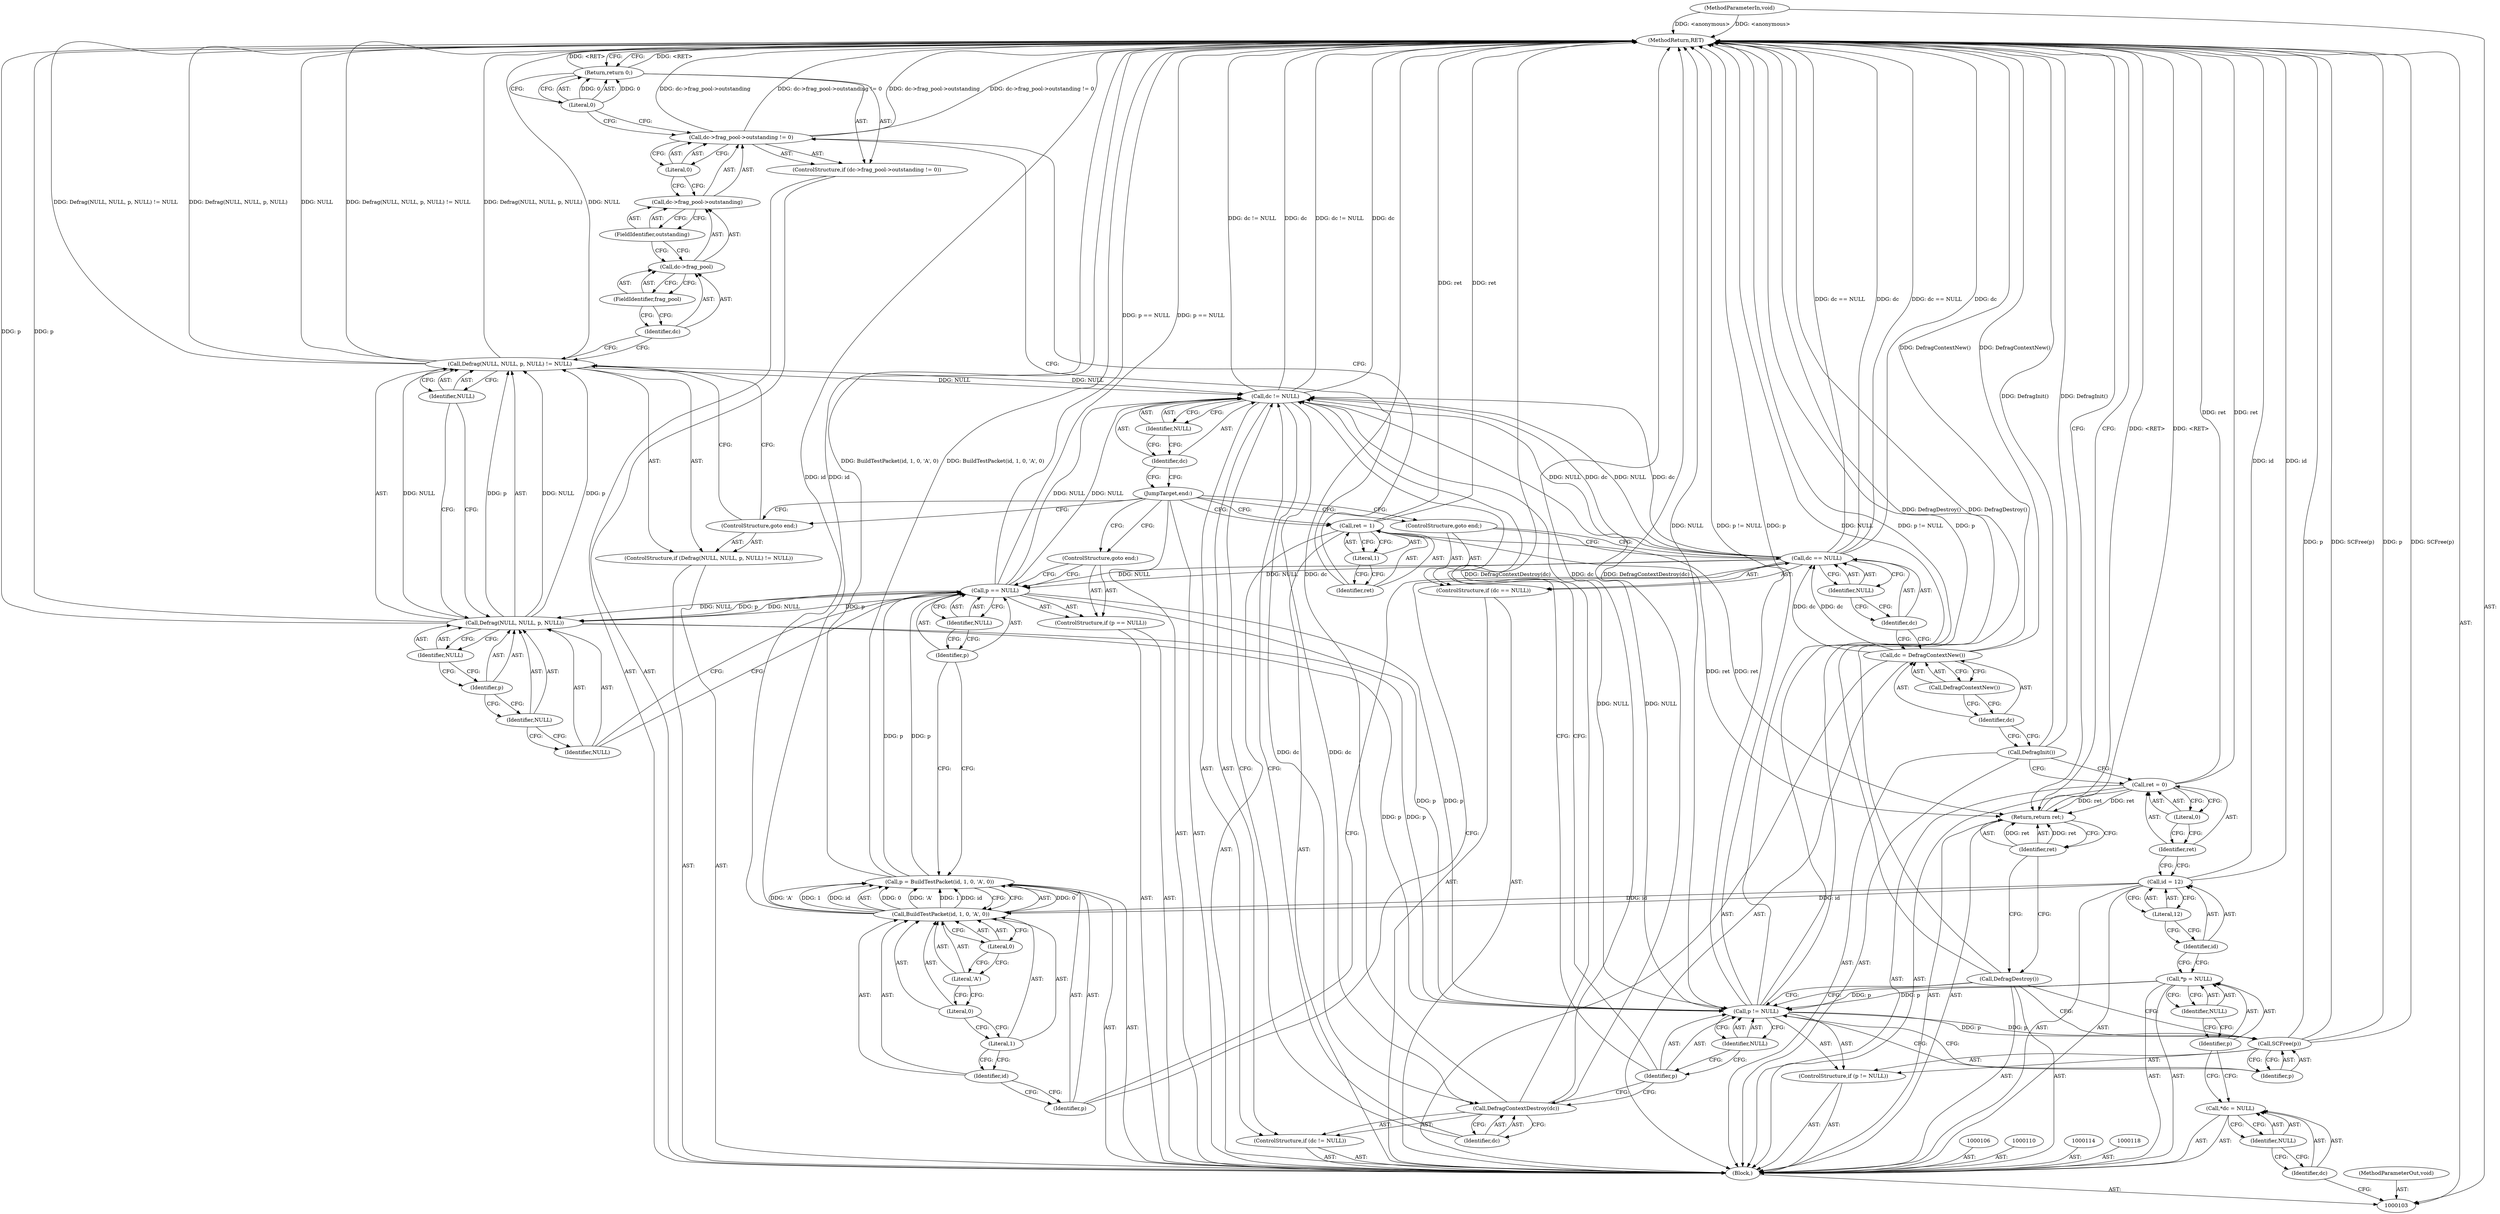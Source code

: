 digraph "1_suricata_4a04f814b15762eb446a5ead4d69d021512df6f8_2" {
"1000182" [label="(MethodReturn,RET)"];
"1000104" [label="(MethodParameterIn,void)"];
"1000242" [label="(MethodParameterOut,void)"];
"1000123" [label="(Call,dc = DefragContextNew())"];
"1000124" [label="(Identifier,dc)"];
"1000125" [label="(Call,DefragContextNew())"];
"1000129" [label="(Identifier,NULL)"];
"1000126" [label="(ControlStructure,if (dc == NULL))"];
"1000127" [label="(Call,dc == NULL)"];
"1000128" [label="(Identifier,dc)"];
"1000130" [label="(ControlStructure,goto end;)"];
"1000134" [label="(Identifier,id)"];
"1000135" [label="(Literal,1)"];
"1000136" [label="(Literal,0)"];
"1000137" [label="(Literal,'A')"];
"1000138" [label="(Literal,0)"];
"1000131" [label="(Call,p = BuildTestPacket(id, 1, 0, 'A', 0))"];
"1000132" [label="(Identifier,p)"];
"1000133" [label="(Call,BuildTestPacket(id, 1, 0, 'A', 0))"];
"1000142" [label="(Identifier,NULL)"];
"1000139" [label="(ControlStructure,if (p == NULL))"];
"1000140" [label="(Call,p == NULL)"];
"1000141" [label="(Identifier,p)"];
"1000143" [label="(ControlStructure,goto end;)"];
"1000105" [label="(Block,)"];
"1000147" [label="(Identifier,NULL)"];
"1000148" [label="(Identifier,NULL)"];
"1000149" [label="(Identifier,p)"];
"1000150" [label="(Identifier,NULL)"];
"1000151" [label="(Identifier,NULL)"];
"1000144" [label="(ControlStructure,if (Defrag(NULL, NULL, p, NULL) != NULL))"];
"1000145" [label="(Call,Defrag(NULL, NULL, p, NULL) != NULL)"];
"1000146" [label="(Call,Defrag(NULL, NULL, p, NULL))"];
"1000152" [label="(ControlStructure,goto end;)"];
"1000158" [label="(FieldIdentifier,frag_pool)"];
"1000159" [label="(FieldIdentifier,outstanding)"];
"1000160" [label="(Literal,0)"];
"1000153" [label="(ControlStructure,if (dc->frag_pool->outstanding != 0))"];
"1000154" [label="(Call,dc->frag_pool->outstanding != 0)"];
"1000155" [label="(Call,dc->frag_pool->outstanding)"];
"1000156" [label="(Call,dc->frag_pool)"];
"1000157" [label="(Identifier,dc)"];
"1000162" [label="(Literal,0)"];
"1000161" [label="(Return,return 0;)"];
"1000165" [label="(Literal,1)"];
"1000163" [label="(Call,ret = 1)"];
"1000164" [label="(Identifier,ret)"];
"1000166" [label="(JumpTarget,end:)"];
"1000107" [label="(Call,*dc = NULL)"];
"1000108" [label="(Identifier,dc)"];
"1000109" [label="(Identifier,NULL)"];
"1000170" [label="(Identifier,NULL)"];
"1000167" [label="(ControlStructure,if (dc != NULL))"];
"1000168" [label="(Call,dc != NULL)"];
"1000169" [label="(Identifier,dc)"];
"1000172" [label="(Identifier,dc)"];
"1000171" [label="(Call,DefragContextDestroy(dc))"];
"1000176" [label="(Identifier,NULL)"];
"1000173" [label="(ControlStructure,if (p != NULL))"];
"1000174" [label="(Call,p != NULL)"];
"1000175" [label="(Identifier,p)"];
"1000178" [label="(Identifier,p)"];
"1000177" [label="(Call,SCFree(p))"];
"1000179" [label="(Call,DefragDestroy())"];
"1000181" [label="(Identifier,ret)"];
"1000180" [label="(Return,return ret;)"];
"1000111" [label="(Call,*p = NULL)"];
"1000112" [label="(Identifier,p)"];
"1000113" [label="(Identifier,NULL)"];
"1000117" [label="(Literal,12)"];
"1000115" [label="(Call,id = 12)"];
"1000116" [label="(Identifier,id)"];
"1000121" [label="(Literal,0)"];
"1000119" [label="(Call,ret = 0)"];
"1000120" [label="(Identifier,ret)"];
"1000122" [label="(Call,DefragInit())"];
"1000182" -> "1000103"  [label="AST: "];
"1000182" -> "1000161"  [label="CFG: "];
"1000182" -> "1000180"  [label="CFG: "];
"1000161" -> "1000182"  [label="DDG: <RET>"];
"1000177" -> "1000182"  [label="DDG: p"];
"1000177" -> "1000182"  [label="DDG: SCFree(p)"];
"1000171" -> "1000182"  [label="DDG: dc"];
"1000171" -> "1000182"  [label="DDG: DefragContextDestroy(dc)"];
"1000123" -> "1000182"  [label="DDG: DefragContextNew()"];
"1000168" -> "1000182"  [label="DDG: dc"];
"1000168" -> "1000182"  [label="DDG: dc != NULL"];
"1000140" -> "1000182"  [label="DDG: p == NULL"];
"1000127" -> "1000182"  [label="DDG: dc == NULL"];
"1000127" -> "1000182"  [label="DDG: dc"];
"1000131" -> "1000182"  [label="DDG: BuildTestPacket(id, 1, 0, 'A', 0)"];
"1000154" -> "1000182"  [label="DDG: dc->frag_pool->outstanding != 0"];
"1000154" -> "1000182"  [label="DDG: dc->frag_pool->outstanding"];
"1000119" -> "1000182"  [label="DDG: ret"];
"1000163" -> "1000182"  [label="DDG: ret"];
"1000145" -> "1000182"  [label="DDG: NULL"];
"1000145" -> "1000182"  [label="DDG: Defrag(NULL, NULL, p, NULL) != NULL"];
"1000145" -> "1000182"  [label="DDG: Defrag(NULL, NULL, p, NULL)"];
"1000179" -> "1000182"  [label="DDG: DefragDestroy()"];
"1000104" -> "1000182"  [label="DDG: <anonymous>"];
"1000133" -> "1000182"  [label="DDG: id"];
"1000146" -> "1000182"  [label="DDG: p"];
"1000174" -> "1000182"  [label="DDG: NULL"];
"1000174" -> "1000182"  [label="DDG: p != NULL"];
"1000174" -> "1000182"  [label="DDG: p"];
"1000122" -> "1000182"  [label="DDG: DefragInit()"];
"1000115" -> "1000182"  [label="DDG: id"];
"1000180" -> "1000182"  [label="DDG: <RET>"];
"1000104" -> "1000103"  [label="AST: "];
"1000104" -> "1000182"  [label="DDG: <anonymous>"];
"1000242" -> "1000103"  [label="AST: "];
"1000123" -> "1000105"  [label="AST: "];
"1000123" -> "1000125"  [label="CFG: "];
"1000124" -> "1000123"  [label="AST: "];
"1000125" -> "1000123"  [label="AST: "];
"1000128" -> "1000123"  [label="CFG: "];
"1000123" -> "1000182"  [label="DDG: DefragContextNew()"];
"1000123" -> "1000127"  [label="DDG: dc"];
"1000124" -> "1000123"  [label="AST: "];
"1000124" -> "1000122"  [label="CFG: "];
"1000125" -> "1000124"  [label="CFG: "];
"1000125" -> "1000123"  [label="AST: "];
"1000125" -> "1000124"  [label="CFG: "];
"1000123" -> "1000125"  [label="CFG: "];
"1000129" -> "1000127"  [label="AST: "];
"1000129" -> "1000128"  [label="CFG: "];
"1000127" -> "1000129"  [label="CFG: "];
"1000126" -> "1000105"  [label="AST: "];
"1000127" -> "1000126"  [label="AST: "];
"1000130" -> "1000126"  [label="AST: "];
"1000127" -> "1000126"  [label="AST: "];
"1000127" -> "1000129"  [label="CFG: "];
"1000128" -> "1000127"  [label="AST: "];
"1000129" -> "1000127"  [label="AST: "];
"1000130" -> "1000127"  [label="CFG: "];
"1000132" -> "1000127"  [label="CFG: "];
"1000127" -> "1000182"  [label="DDG: dc == NULL"];
"1000127" -> "1000182"  [label="DDG: dc"];
"1000123" -> "1000127"  [label="DDG: dc"];
"1000127" -> "1000140"  [label="DDG: NULL"];
"1000127" -> "1000168"  [label="DDG: dc"];
"1000127" -> "1000168"  [label="DDG: NULL"];
"1000128" -> "1000127"  [label="AST: "];
"1000128" -> "1000123"  [label="CFG: "];
"1000129" -> "1000128"  [label="CFG: "];
"1000130" -> "1000126"  [label="AST: "];
"1000130" -> "1000127"  [label="CFG: "];
"1000166" -> "1000130"  [label="CFG: "];
"1000134" -> "1000133"  [label="AST: "];
"1000134" -> "1000132"  [label="CFG: "];
"1000135" -> "1000134"  [label="CFG: "];
"1000135" -> "1000133"  [label="AST: "];
"1000135" -> "1000134"  [label="CFG: "];
"1000136" -> "1000135"  [label="CFG: "];
"1000136" -> "1000133"  [label="AST: "];
"1000136" -> "1000135"  [label="CFG: "];
"1000137" -> "1000136"  [label="CFG: "];
"1000137" -> "1000133"  [label="AST: "];
"1000137" -> "1000136"  [label="CFG: "];
"1000138" -> "1000137"  [label="CFG: "];
"1000138" -> "1000133"  [label="AST: "];
"1000138" -> "1000137"  [label="CFG: "];
"1000133" -> "1000138"  [label="CFG: "];
"1000131" -> "1000105"  [label="AST: "];
"1000131" -> "1000133"  [label="CFG: "];
"1000132" -> "1000131"  [label="AST: "];
"1000133" -> "1000131"  [label="AST: "];
"1000141" -> "1000131"  [label="CFG: "];
"1000131" -> "1000182"  [label="DDG: BuildTestPacket(id, 1, 0, 'A', 0)"];
"1000133" -> "1000131"  [label="DDG: 0"];
"1000133" -> "1000131"  [label="DDG: 'A'"];
"1000133" -> "1000131"  [label="DDG: 1"];
"1000133" -> "1000131"  [label="DDG: id"];
"1000131" -> "1000140"  [label="DDG: p"];
"1000132" -> "1000131"  [label="AST: "];
"1000132" -> "1000127"  [label="CFG: "];
"1000134" -> "1000132"  [label="CFG: "];
"1000133" -> "1000131"  [label="AST: "];
"1000133" -> "1000138"  [label="CFG: "];
"1000134" -> "1000133"  [label="AST: "];
"1000135" -> "1000133"  [label="AST: "];
"1000136" -> "1000133"  [label="AST: "];
"1000137" -> "1000133"  [label="AST: "];
"1000138" -> "1000133"  [label="AST: "];
"1000131" -> "1000133"  [label="CFG: "];
"1000133" -> "1000182"  [label="DDG: id"];
"1000133" -> "1000131"  [label="DDG: 0"];
"1000133" -> "1000131"  [label="DDG: 'A'"];
"1000133" -> "1000131"  [label="DDG: 1"];
"1000133" -> "1000131"  [label="DDG: id"];
"1000115" -> "1000133"  [label="DDG: id"];
"1000142" -> "1000140"  [label="AST: "];
"1000142" -> "1000141"  [label="CFG: "];
"1000140" -> "1000142"  [label="CFG: "];
"1000139" -> "1000105"  [label="AST: "];
"1000140" -> "1000139"  [label="AST: "];
"1000143" -> "1000139"  [label="AST: "];
"1000140" -> "1000139"  [label="AST: "];
"1000140" -> "1000142"  [label="CFG: "];
"1000141" -> "1000140"  [label="AST: "];
"1000142" -> "1000140"  [label="AST: "];
"1000143" -> "1000140"  [label="CFG: "];
"1000147" -> "1000140"  [label="CFG: "];
"1000140" -> "1000182"  [label="DDG: p == NULL"];
"1000131" -> "1000140"  [label="DDG: p"];
"1000127" -> "1000140"  [label="DDG: NULL"];
"1000140" -> "1000146"  [label="DDG: NULL"];
"1000140" -> "1000146"  [label="DDG: p"];
"1000140" -> "1000168"  [label="DDG: NULL"];
"1000140" -> "1000174"  [label="DDG: p"];
"1000141" -> "1000140"  [label="AST: "];
"1000141" -> "1000131"  [label="CFG: "];
"1000142" -> "1000141"  [label="CFG: "];
"1000143" -> "1000139"  [label="AST: "];
"1000143" -> "1000140"  [label="CFG: "];
"1000166" -> "1000143"  [label="CFG: "];
"1000105" -> "1000103"  [label="AST: "];
"1000106" -> "1000105"  [label="AST: "];
"1000107" -> "1000105"  [label="AST: "];
"1000110" -> "1000105"  [label="AST: "];
"1000111" -> "1000105"  [label="AST: "];
"1000114" -> "1000105"  [label="AST: "];
"1000115" -> "1000105"  [label="AST: "];
"1000118" -> "1000105"  [label="AST: "];
"1000119" -> "1000105"  [label="AST: "];
"1000122" -> "1000105"  [label="AST: "];
"1000123" -> "1000105"  [label="AST: "];
"1000126" -> "1000105"  [label="AST: "];
"1000131" -> "1000105"  [label="AST: "];
"1000139" -> "1000105"  [label="AST: "];
"1000144" -> "1000105"  [label="AST: "];
"1000153" -> "1000105"  [label="AST: "];
"1000163" -> "1000105"  [label="AST: "];
"1000166" -> "1000105"  [label="AST: "];
"1000167" -> "1000105"  [label="AST: "];
"1000173" -> "1000105"  [label="AST: "];
"1000179" -> "1000105"  [label="AST: "];
"1000180" -> "1000105"  [label="AST: "];
"1000147" -> "1000146"  [label="AST: "];
"1000147" -> "1000140"  [label="CFG: "];
"1000148" -> "1000147"  [label="CFG: "];
"1000148" -> "1000146"  [label="AST: "];
"1000148" -> "1000147"  [label="CFG: "];
"1000149" -> "1000148"  [label="CFG: "];
"1000149" -> "1000146"  [label="AST: "];
"1000149" -> "1000148"  [label="CFG: "];
"1000150" -> "1000149"  [label="CFG: "];
"1000150" -> "1000146"  [label="AST: "];
"1000150" -> "1000149"  [label="CFG: "];
"1000146" -> "1000150"  [label="CFG: "];
"1000151" -> "1000145"  [label="AST: "];
"1000151" -> "1000146"  [label="CFG: "];
"1000145" -> "1000151"  [label="CFG: "];
"1000144" -> "1000105"  [label="AST: "];
"1000145" -> "1000144"  [label="AST: "];
"1000152" -> "1000144"  [label="AST: "];
"1000145" -> "1000144"  [label="AST: "];
"1000145" -> "1000151"  [label="CFG: "];
"1000146" -> "1000145"  [label="AST: "];
"1000151" -> "1000145"  [label="AST: "];
"1000152" -> "1000145"  [label="CFG: "];
"1000157" -> "1000145"  [label="CFG: "];
"1000145" -> "1000182"  [label="DDG: NULL"];
"1000145" -> "1000182"  [label="DDG: Defrag(NULL, NULL, p, NULL) != NULL"];
"1000145" -> "1000182"  [label="DDG: Defrag(NULL, NULL, p, NULL)"];
"1000146" -> "1000145"  [label="DDG: NULL"];
"1000146" -> "1000145"  [label="DDG: p"];
"1000145" -> "1000168"  [label="DDG: NULL"];
"1000146" -> "1000145"  [label="AST: "];
"1000146" -> "1000150"  [label="CFG: "];
"1000147" -> "1000146"  [label="AST: "];
"1000148" -> "1000146"  [label="AST: "];
"1000149" -> "1000146"  [label="AST: "];
"1000150" -> "1000146"  [label="AST: "];
"1000151" -> "1000146"  [label="CFG: "];
"1000146" -> "1000182"  [label="DDG: p"];
"1000146" -> "1000145"  [label="DDG: NULL"];
"1000146" -> "1000145"  [label="DDG: p"];
"1000140" -> "1000146"  [label="DDG: NULL"];
"1000140" -> "1000146"  [label="DDG: p"];
"1000146" -> "1000174"  [label="DDG: p"];
"1000152" -> "1000144"  [label="AST: "];
"1000152" -> "1000145"  [label="CFG: "];
"1000166" -> "1000152"  [label="CFG: "];
"1000158" -> "1000156"  [label="AST: "];
"1000158" -> "1000157"  [label="CFG: "];
"1000156" -> "1000158"  [label="CFG: "];
"1000159" -> "1000155"  [label="AST: "];
"1000159" -> "1000156"  [label="CFG: "];
"1000155" -> "1000159"  [label="CFG: "];
"1000160" -> "1000154"  [label="AST: "];
"1000160" -> "1000155"  [label="CFG: "];
"1000154" -> "1000160"  [label="CFG: "];
"1000153" -> "1000105"  [label="AST: "];
"1000154" -> "1000153"  [label="AST: "];
"1000161" -> "1000153"  [label="AST: "];
"1000154" -> "1000153"  [label="AST: "];
"1000154" -> "1000160"  [label="CFG: "];
"1000155" -> "1000154"  [label="AST: "];
"1000160" -> "1000154"  [label="AST: "];
"1000162" -> "1000154"  [label="CFG: "];
"1000164" -> "1000154"  [label="CFG: "];
"1000154" -> "1000182"  [label="DDG: dc->frag_pool->outstanding != 0"];
"1000154" -> "1000182"  [label="DDG: dc->frag_pool->outstanding"];
"1000155" -> "1000154"  [label="AST: "];
"1000155" -> "1000159"  [label="CFG: "];
"1000156" -> "1000155"  [label="AST: "];
"1000159" -> "1000155"  [label="AST: "];
"1000160" -> "1000155"  [label="CFG: "];
"1000156" -> "1000155"  [label="AST: "];
"1000156" -> "1000158"  [label="CFG: "];
"1000157" -> "1000156"  [label="AST: "];
"1000158" -> "1000156"  [label="AST: "];
"1000159" -> "1000156"  [label="CFG: "];
"1000157" -> "1000156"  [label="AST: "];
"1000157" -> "1000145"  [label="CFG: "];
"1000158" -> "1000157"  [label="CFG: "];
"1000162" -> "1000161"  [label="AST: "];
"1000162" -> "1000154"  [label="CFG: "];
"1000161" -> "1000162"  [label="CFG: "];
"1000162" -> "1000161"  [label="DDG: 0"];
"1000161" -> "1000153"  [label="AST: "];
"1000161" -> "1000162"  [label="CFG: "];
"1000162" -> "1000161"  [label="AST: "];
"1000182" -> "1000161"  [label="CFG: "];
"1000161" -> "1000182"  [label="DDG: <RET>"];
"1000162" -> "1000161"  [label="DDG: 0"];
"1000165" -> "1000163"  [label="AST: "];
"1000165" -> "1000164"  [label="CFG: "];
"1000163" -> "1000165"  [label="CFG: "];
"1000163" -> "1000105"  [label="AST: "];
"1000163" -> "1000165"  [label="CFG: "];
"1000164" -> "1000163"  [label="AST: "];
"1000165" -> "1000163"  [label="AST: "];
"1000166" -> "1000163"  [label="CFG: "];
"1000163" -> "1000182"  [label="DDG: ret"];
"1000163" -> "1000180"  [label="DDG: ret"];
"1000164" -> "1000163"  [label="AST: "];
"1000164" -> "1000154"  [label="CFG: "];
"1000165" -> "1000164"  [label="CFG: "];
"1000166" -> "1000105"  [label="AST: "];
"1000166" -> "1000163"  [label="CFG: "];
"1000166" -> "1000130"  [label="CFG: "];
"1000166" -> "1000143"  [label="CFG: "];
"1000166" -> "1000152"  [label="CFG: "];
"1000169" -> "1000166"  [label="CFG: "];
"1000107" -> "1000105"  [label="AST: "];
"1000107" -> "1000109"  [label="CFG: "];
"1000108" -> "1000107"  [label="AST: "];
"1000109" -> "1000107"  [label="AST: "];
"1000112" -> "1000107"  [label="CFG: "];
"1000108" -> "1000107"  [label="AST: "];
"1000108" -> "1000103"  [label="CFG: "];
"1000109" -> "1000108"  [label="CFG: "];
"1000109" -> "1000107"  [label="AST: "];
"1000109" -> "1000108"  [label="CFG: "];
"1000107" -> "1000109"  [label="CFG: "];
"1000170" -> "1000168"  [label="AST: "];
"1000170" -> "1000169"  [label="CFG: "];
"1000168" -> "1000170"  [label="CFG: "];
"1000167" -> "1000105"  [label="AST: "];
"1000168" -> "1000167"  [label="AST: "];
"1000171" -> "1000167"  [label="AST: "];
"1000168" -> "1000167"  [label="AST: "];
"1000168" -> "1000170"  [label="CFG: "];
"1000169" -> "1000168"  [label="AST: "];
"1000170" -> "1000168"  [label="AST: "];
"1000172" -> "1000168"  [label="CFG: "];
"1000175" -> "1000168"  [label="CFG: "];
"1000168" -> "1000182"  [label="DDG: dc"];
"1000168" -> "1000182"  [label="DDG: dc != NULL"];
"1000127" -> "1000168"  [label="DDG: dc"];
"1000127" -> "1000168"  [label="DDG: NULL"];
"1000140" -> "1000168"  [label="DDG: NULL"];
"1000145" -> "1000168"  [label="DDG: NULL"];
"1000168" -> "1000171"  [label="DDG: dc"];
"1000168" -> "1000174"  [label="DDG: NULL"];
"1000169" -> "1000168"  [label="AST: "];
"1000169" -> "1000166"  [label="CFG: "];
"1000170" -> "1000169"  [label="CFG: "];
"1000172" -> "1000171"  [label="AST: "];
"1000172" -> "1000168"  [label="CFG: "];
"1000171" -> "1000172"  [label="CFG: "];
"1000171" -> "1000167"  [label="AST: "];
"1000171" -> "1000172"  [label="CFG: "];
"1000172" -> "1000171"  [label="AST: "];
"1000175" -> "1000171"  [label="CFG: "];
"1000171" -> "1000182"  [label="DDG: dc"];
"1000171" -> "1000182"  [label="DDG: DefragContextDestroy(dc)"];
"1000168" -> "1000171"  [label="DDG: dc"];
"1000176" -> "1000174"  [label="AST: "];
"1000176" -> "1000175"  [label="CFG: "];
"1000174" -> "1000176"  [label="CFG: "];
"1000173" -> "1000105"  [label="AST: "];
"1000174" -> "1000173"  [label="AST: "];
"1000177" -> "1000173"  [label="AST: "];
"1000174" -> "1000173"  [label="AST: "];
"1000174" -> "1000176"  [label="CFG: "];
"1000175" -> "1000174"  [label="AST: "];
"1000176" -> "1000174"  [label="AST: "];
"1000178" -> "1000174"  [label="CFG: "];
"1000179" -> "1000174"  [label="CFG: "];
"1000174" -> "1000182"  [label="DDG: NULL"];
"1000174" -> "1000182"  [label="DDG: p != NULL"];
"1000174" -> "1000182"  [label="DDG: p"];
"1000140" -> "1000174"  [label="DDG: p"];
"1000146" -> "1000174"  [label="DDG: p"];
"1000111" -> "1000174"  [label="DDG: p"];
"1000168" -> "1000174"  [label="DDG: NULL"];
"1000174" -> "1000177"  [label="DDG: p"];
"1000175" -> "1000174"  [label="AST: "];
"1000175" -> "1000171"  [label="CFG: "];
"1000175" -> "1000168"  [label="CFG: "];
"1000176" -> "1000175"  [label="CFG: "];
"1000178" -> "1000177"  [label="AST: "];
"1000178" -> "1000174"  [label="CFG: "];
"1000177" -> "1000178"  [label="CFG: "];
"1000177" -> "1000173"  [label="AST: "];
"1000177" -> "1000178"  [label="CFG: "];
"1000178" -> "1000177"  [label="AST: "];
"1000179" -> "1000177"  [label="CFG: "];
"1000177" -> "1000182"  [label="DDG: p"];
"1000177" -> "1000182"  [label="DDG: SCFree(p)"];
"1000174" -> "1000177"  [label="DDG: p"];
"1000179" -> "1000105"  [label="AST: "];
"1000179" -> "1000177"  [label="CFG: "];
"1000179" -> "1000174"  [label="CFG: "];
"1000181" -> "1000179"  [label="CFG: "];
"1000179" -> "1000182"  [label="DDG: DefragDestroy()"];
"1000181" -> "1000180"  [label="AST: "];
"1000181" -> "1000179"  [label="CFG: "];
"1000180" -> "1000181"  [label="CFG: "];
"1000181" -> "1000180"  [label="DDG: ret"];
"1000180" -> "1000105"  [label="AST: "];
"1000180" -> "1000181"  [label="CFG: "];
"1000181" -> "1000180"  [label="AST: "];
"1000182" -> "1000180"  [label="CFG: "];
"1000180" -> "1000182"  [label="DDG: <RET>"];
"1000181" -> "1000180"  [label="DDG: ret"];
"1000163" -> "1000180"  [label="DDG: ret"];
"1000119" -> "1000180"  [label="DDG: ret"];
"1000111" -> "1000105"  [label="AST: "];
"1000111" -> "1000113"  [label="CFG: "];
"1000112" -> "1000111"  [label="AST: "];
"1000113" -> "1000111"  [label="AST: "];
"1000116" -> "1000111"  [label="CFG: "];
"1000111" -> "1000174"  [label="DDG: p"];
"1000112" -> "1000111"  [label="AST: "];
"1000112" -> "1000107"  [label="CFG: "];
"1000113" -> "1000112"  [label="CFG: "];
"1000113" -> "1000111"  [label="AST: "];
"1000113" -> "1000112"  [label="CFG: "];
"1000111" -> "1000113"  [label="CFG: "];
"1000117" -> "1000115"  [label="AST: "];
"1000117" -> "1000116"  [label="CFG: "];
"1000115" -> "1000117"  [label="CFG: "];
"1000115" -> "1000105"  [label="AST: "];
"1000115" -> "1000117"  [label="CFG: "];
"1000116" -> "1000115"  [label="AST: "];
"1000117" -> "1000115"  [label="AST: "];
"1000120" -> "1000115"  [label="CFG: "];
"1000115" -> "1000182"  [label="DDG: id"];
"1000115" -> "1000133"  [label="DDG: id"];
"1000116" -> "1000115"  [label="AST: "];
"1000116" -> "1000111"  [label="CFG: "];
"1000117" -> "1000116"  [label="CFG: "];
"1000121" -> "1000119"  [label="AST: "];
"1000121" -> "1000120"  [label="CFG: "];
"1000119" -> "1000121"  [label="CFG: "];
"1000119" -> "1000105"  [label="AST: "];
"1000119" -> "1000121"  [label="CFG: "];
"1000120" -> "1000119"  [label="AST: "];
"1000121" -> "1000119"  [label="AST: "];
"1000122" -> "1000119"  [label="CFG: "];
"1000119" -> "1000182"  [label="DDG: ret"];
"1000119" -> "1000180"  [label="DDG: ret"];
"1000120" -> "1000119"  [label="AST: "];
"1000120" -> "1000115"  [label="CFG: "];
"1000121" -> "1000120"  [label="CFG: "];
"1000122" -> "1000105"  [label="AST: "];
"1000122" -> "1000119"  [label="CFG: "];
"1000124" -> "1000122"  [label="CFG: "];
"1000122" -> "1000182"  [label="DDG: DefragInit()"];
}

